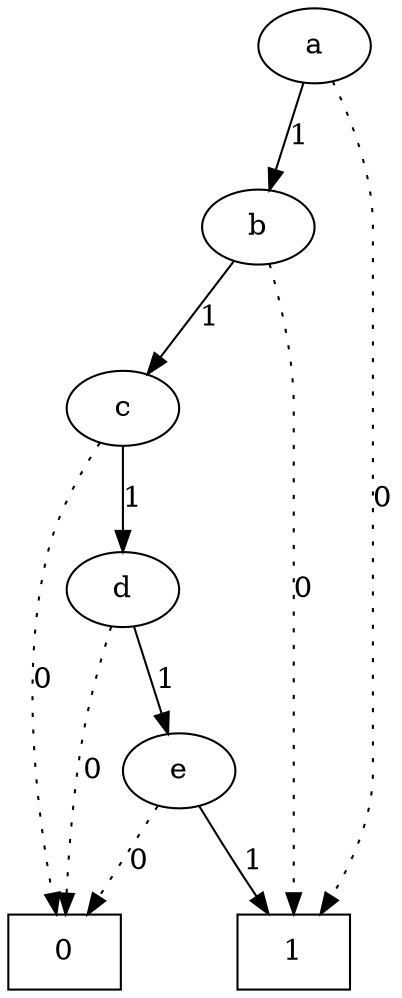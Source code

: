 digraph ROBDD {
  {rank=same 1}
  {rank=same 3}
  {rank=same 7}
  {rank=same 15}
  {rank=same 31}

  0 [label=0,shape=bot]
  1 [label="a"]
  3 [label="b"]
  7 [label="c"]
  15 [label="d"]
  31 [label="e"]
  32 [label=1,shape=bot]

  1 -> 32 [label="0",style=dotted]
  1 -> 3 [label="1",style=solid]
  3 -> 32 [label="0",style=dotted]
  3 -> 7 [label="1",style=solid]
  7 -> 0 [label="0",style=dotted]
  7 -> 15 [label="1",style=solid]
  15 -> 0 [label="0",style=dotted]
  15 -> 31 [label="1",style=solid]
  31 -> 0 [label="0",style=dotted]
  31 -> 32 [label="1",style=solid]
}
